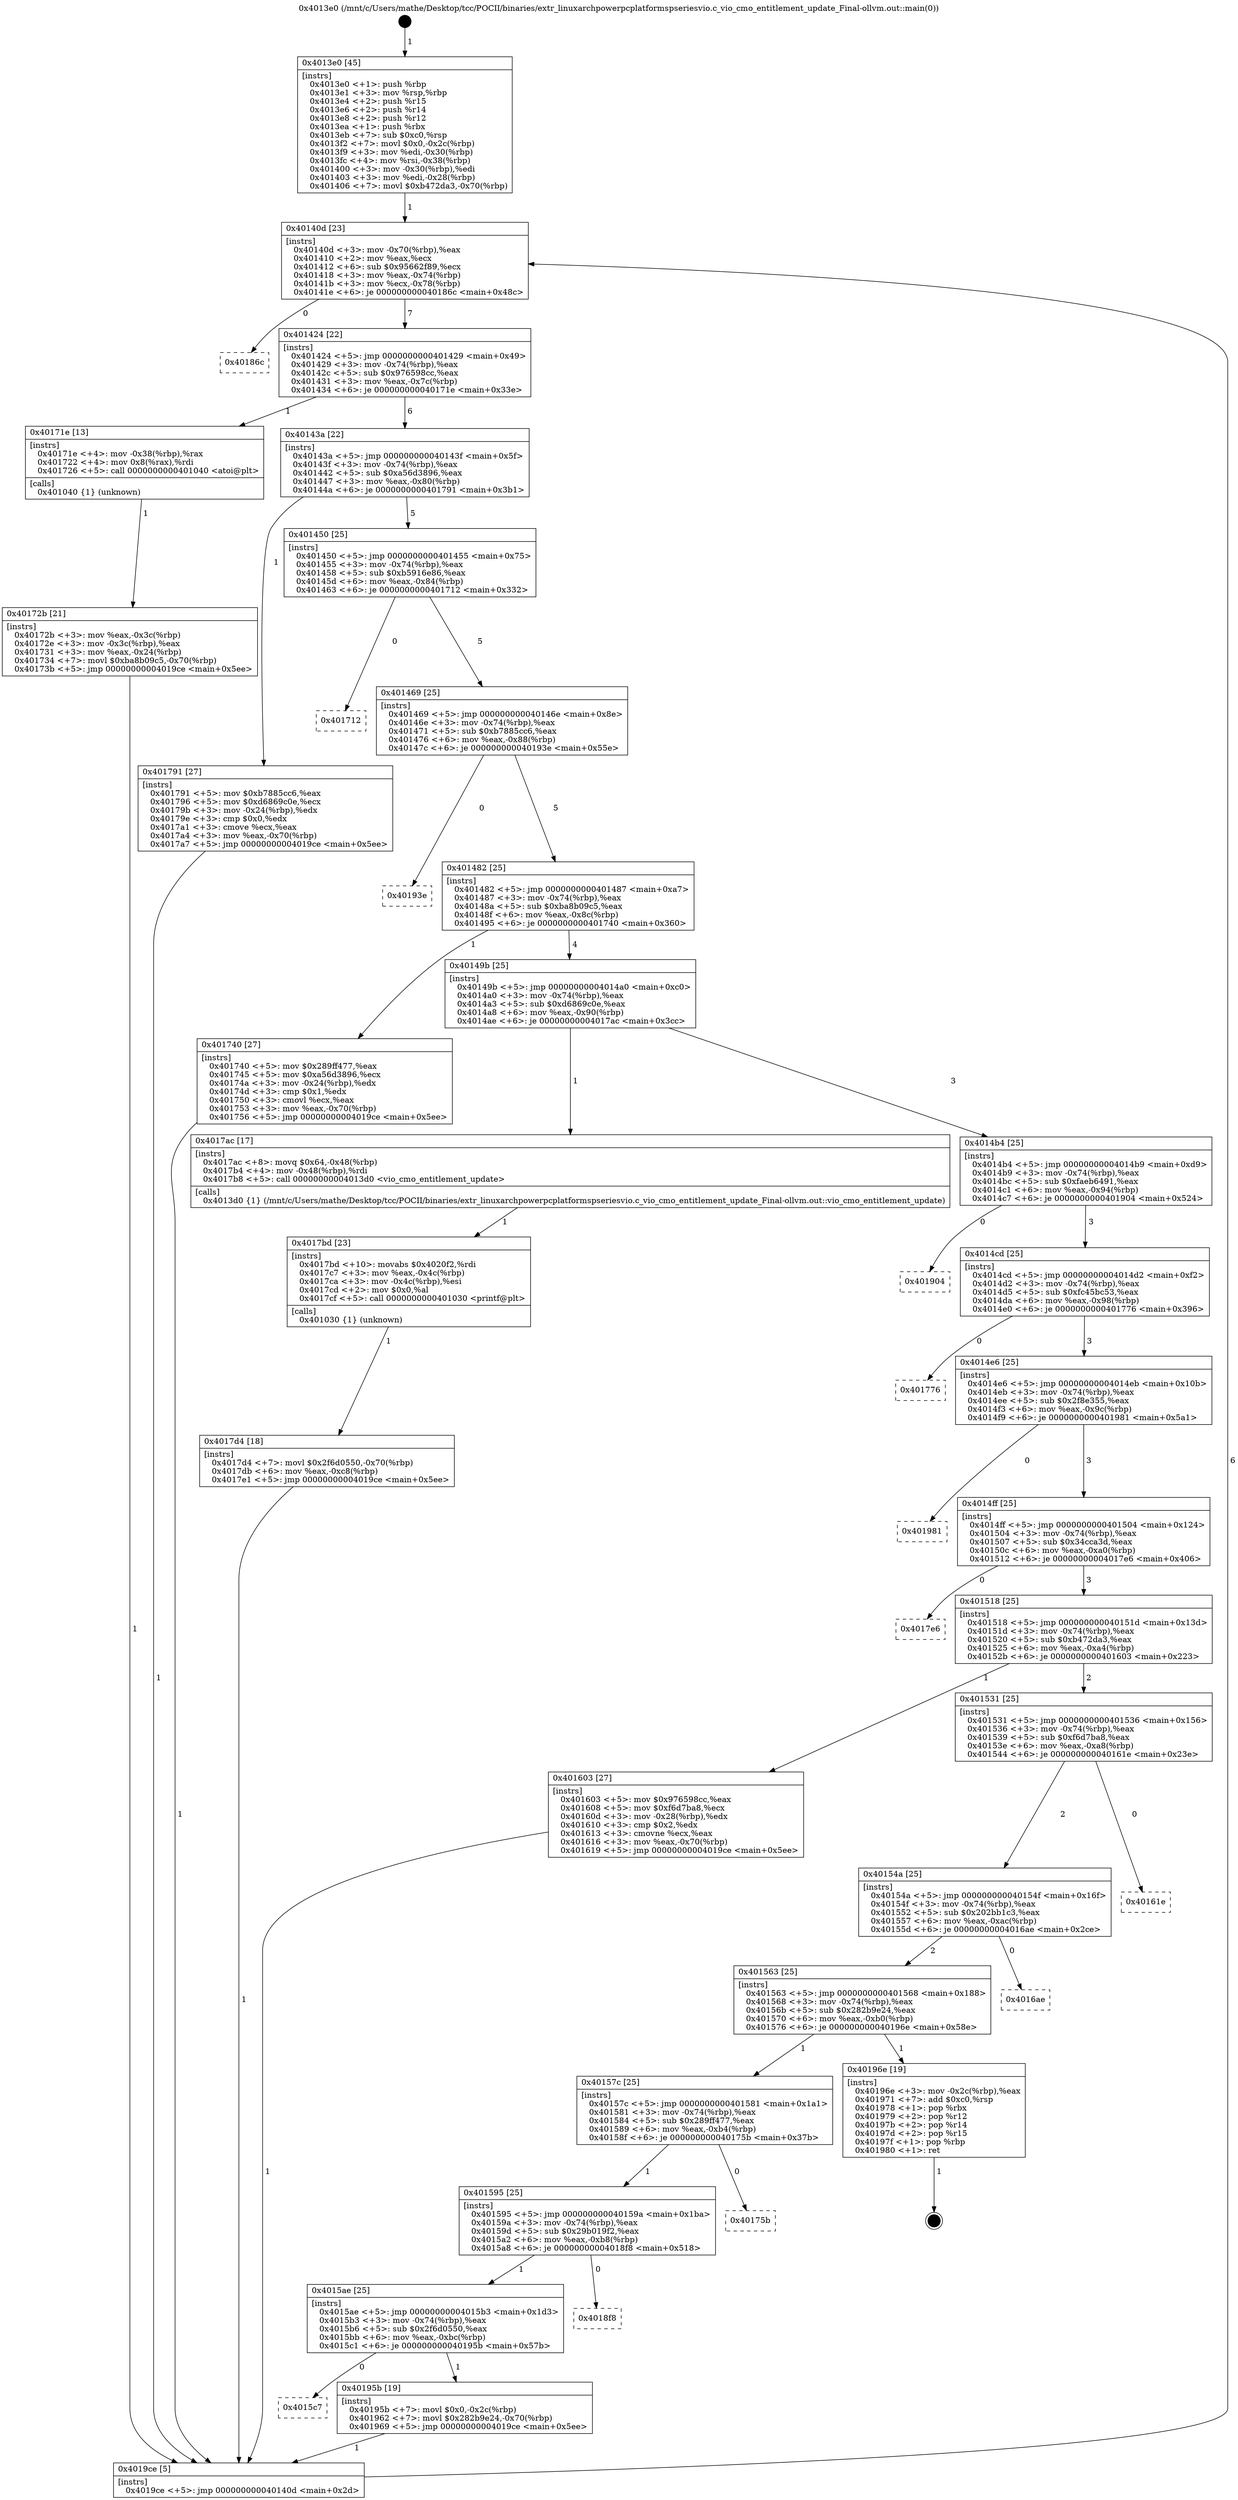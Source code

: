 digraph "0x4013e0" {
  label = "0x4013e0 (/mnt/c/Users/mathe/Desktop/tcc/POCII/binaries/extr_linuxarchpowerpcplatformspseriesvio.c_vio_cmo_entitlement_update_Final-ollvm.out::main(0))"
  labelloc = "t"
  node[shape=record]

  Entry [label="",width=0.3,height=0.3,shape=circle,fillcolor=black,style=filled]
  "0x40140d" [label="{
     0x40140d [23]\l
     | [instrs]\l
     &nbsp;&nbsp;0x40140d \<+3\>: mov -0x70(%rbp),%eax\l
     &nbsp;&nbsp;0x401410 \<+2\>: mov %eax,%ecx\l
     &nbsp;&nbsp;0x401412 \<+6\>: sub $0x95662f89,%ecx\l
     &nbsp;&nbsp;0x401418 \<+3\>: mov %eax,-0x74(%rbp)\l
     &nbsp;&nbsp;0x40141b \<+3\>: mov %ecx,-0x78(%rbp)\l
     &nbsp;&nbsp;0x40141e \<+6\>: je 000000000040186c \<main+0x48c\>\l
  }"]
  "0x40186c" [label="{
     0x40186c\l
  }", style=dashed]
  "0x401424" [label="{
     0x401424 [22]\l
     | [instrs]\l
     &nbsp;&nbsp;0x401424 \<+5\>: jmp 0000000000401429 \<main+0x49\>\l
     &nbsp;&nbsp;0x401429 \<+3\>: mov -0x74(%rbp),%eax\l
     &nbsp;&nbsp;0x40142c \<+5\>: sub $0x976598cc,%eax\l
     &nbsp;&nbsp;0x401431 \<+3\>: mov %eax,-0x7c(%rbp)\l
     &nbsp;&nbsp;0x401434 \<+6\>: je 000000000040171e \<main+0x33e\>\l
  }"]
  Exit [label="",width=0.3,height=0.3,shape=circle,fillcolor=black,style=filled,peripheries=2]
  "0x40171e" [label="{
     0x40171e [13]\l
     | [instrs]\l
     &nbsp;&nbsp;0x40171e \<+4\>: mov -0x38(%rbp),%rax\l
     &nbsp;&nbsp;0x401722 \<+4\>: mov 0x8(%rax),%rdi\l
     &nbsp;&nbsp;0x401726 \<+5\>: call 0000000000401040 \<atoi@plt\>\l
     | [calls]\l
     &nbsp;&nbsp;0x401040 \{1\} (unknown)\l
  }"]
  "0x40143a" [label="{
     0x40143a [22]\l
     | [instrs]\l
     &nbsp;&nbsp;0x40143a \<+5\>: jmp 000000000040143f \<main+0x5f\>\l
     &nbsp;&nbsp;0x40143f \<+3\>: mov -0x74(%rbp),%eax\l
     &nbsp;&nbsp;0x401442 \<+5\>: sub $0xa56d3896,%eax\l
     &nbsp;&nbsp;0x401447 \<+3\>: mov %eax,-0x80(%rbp)\l
     &nbsp;&nbsp;0x40144a \<+6\>: je 0000000000401791 \<main+0x3b1\>\l
  }"]
  "0x4015c7" [label="{
     0x4015c7\l
  }", style=dashed]
  "0x401791" [label="{
     0x401791 [27]\l
     | [instrs]\l
     &nbsp;&nbsp;0x401791 \<+5\>: mov $0xb7885cc6,%eax\l
     &nbsp;&nbsp;0x401796 \<+5\>: mov $0xd6869c0e,%ecx\l
     &nbsp;&nbsp;0x40179b \<+3\>: mov -0x24(%rbp),%edx\l
     &nbsp;&nbsp;0x40179e \<+3\>: cmp $0x0,%edx\l
     &nbsp;&nbsp;0x4017a1 \<+3\>: cmove %ecx,%eax\l
     &nbsp;&nbsp;0x4017a4 \<+3\>: mov %eax,-0x70(%rbp)\l
     &nbsp;&nbsp;0x4017a7 \<+5\>: jmp 00000000004019ce \<main+0x5ee\>\l
  }"]
  "0x401450" [label="{
     0x401450 [25]\l
     | [instrs]\l
     &nbsp;&nbsp;0x401450 \<+5\>: jmp 0000000000401455 \<main+0x75\>\l
     &nbsp;&nbsp;0x401455 \<+3\>: mov -0x74(%rbp),%eax\l
     &nbsp;&nbsp;0x401458 \<+5\>: sub $0xb5916e86,%eax\l
     &nbsp;&nbsp;0x40145d \<+6\>: mov %eax,-0x84(%rbp)\l
     &nbsp;&nbsp;0x401463 \<+6\>: je 0000000000401712 \<main+0x332\>\l
  }"]
  "0x40195b" [label="{
     0x40195b [19]\l
     | [instrs]\l
     &nbsp;&nbsp;0x40195b \<+7\>: movl $0x0,-0x2c(%rbp)\l
     &nbsp;&nbsp;0x401962 \<+7\>: movl $0x282b9e24,-0x70(%rbp)\l
     &nbsp;&nbsp;0x401969 \<+5\>: jmp 00000000004019ce \<main+0x5ee\>\l
  }"]
  "0x401712" [label="{
     0x401712\l
  }", style=dashed]
  "0x401469" [label="{
     0x401469 [25]\l
     | [instrs]\l
     &nbsp;&nbsp;0x401469 \<+5\>: jmp 000000000040146e \<main+0x8e\>\l
     &nbsp;&nbsp;0x40146e \<+3\>: mov -0x74(%rbp),%eax\l
     &nbsp;&nbsp;0x401471 \<+5\>: sub $0xb7885cc6,%eax\l
     &nbsp;&nbsp;0x401476 \<+6\>: mov %eax,-0x88(%rbp)\l
     &nbsp;&nbsp;0x40147c \<+6\>: je 000000000040193e \<main+0x55e\>\l
  }"]
  "0x4015ae" [label="{
     0x4015ae [25]\l
     | [instrs]\l
     &nbsp;&nbsp;0x4015ae \<+5\>: jmp 00000000004015b3 \<main+0x1d3\>\l
     &nbsp;&nbsp;0x4015b3 \<+3\>: mov -0x74(%rbp),%eax\l
     &nbsp;&nbsp;0x4015b6 \<+5\>: sub $0x2f6d0550,%eax\l
     &nbsp;&nbsp;0x4015bb \<+6\>: mov %eax,-0xbc(%rbp)\l
     &nbsp;&nbsp;0x4015c1 \<+6\>: je 000000000040195b \<main+0x57b\>\l
  }"]
  "0x40193e" [label="{
     0x40193e\l
  }", style=dashed]
  "0x401482" [label="{
     0x401482 [25]\l
     | [instrs]\l
     &nbsp;&nbsp;0x401482 \<+5\>: jmp 0000000000401487 \<main+0xa7\>\l
     &nbsp;&nbsp;0x401487 \<+3\>: mov -0x74(%rbp),%eax\l
     &nbsp;&nbsp;0x40148a \<+5\>: sub $0xba8b09c5,%eax\l
     &nbsp;&nbsp;0x40148f \<+6\>: mov %eax,-0x8c(%rbp)\l
     &nbsp;&nbsp;0x401495 \<+6\>: je 0000000000401740 \<main+0x360\>\l
  }"]
  "0x4018f8" [label="{
     0x4018f8\l
  }", style=dashed]
  "0x401740" [label="{
     0x401740 [27]\l
     | [instrs]\l
     &nbsp;&nbsp;0x401740 \<+5\>: mov $0x289ff477,%eax\l
     &nbsp;&nbsp;0x401745 \<+5\>: mov $0xa56d3896,%ecx\l
     &nbsp;&nbsp;0x40174a \<+3\>: mov -0x24(%rbp),%edx\l
     &nbsp;&nbsp;0x40174d \<+3\>: cmp $0x1,%edx\l
     &nbsp;&nbsp;0x401750 \<+3\>: cmovl %ecx,%eax\l
     &nbsp;&nbsp;0x401753 \<+3\>: mov %eax,-0x70(%rbp)\l
     &nbsp;&nbsp;0x401756 \<+5\>: jmp 00000000004019ce \<main+0x5ee\>\l
  }"]
  "0x40149b" [label="{
     0x40149b [25]\l
     | [instrs]\l
     &nbsp;&nbsp;0x40149b \<+5\>: jmp 00000000004014a0 \<main+0xc0\>\l
     &nbsp;&nbsp;0x4014a0 \<+3\>: mov -0x74(%rbp),%eax\l
     &nbsp;&nbsp;0x4014a3 \<+5\>: sub $0xd6869c0e,%eax\l
     &nbsp;&nbsp;0x4014a8 \<+6\>: mov %eax,-0x90(%rbp)\l
     &nbsp;&nbsp;0x4014ae \<+6\>: je 00000000004017ac \<main+0x3cc\>\l
  }"]
  "0x401595" [label="{
     0x401595 [25]\l
     | [instrs]\l
     &nbsp;&nbsp;0x401595 \<+5\>: jmp 000000000040159a \<main+0x1ba\>\l
     &nbsp;&nbsp;0x40159a \<+3\>: mov -0x74(%rbp),%eax\l
     &nbsp;&nbsp;0x40159d \<+5\>: sub $0x29b019f2,%eax\l
     &nbsp;&nbsp;0x4015a2 \<+6\>: mov %eax,-0xb8(%rbp)\l
     &nbsp;&nbsp;0x4015a8 \<+6\>: je 00000000004018f8 \<main+0x518\>\l
  }"]
  "0x4017ac" [label="{
     0x4017ac [17]\l
     | [instrs]\l
     &nbsp;&nbsp;0x4017ac \<+8\>: movq $0x64,-0x48(%rbp)\l
     &nbsp;&nbsp;0x4017b4 \<+4\>: mov -0x48(%rbp),%rdi\l
     &nbsp;&nbsp;0x4017b8 \<+5\>: call 00000000004013d0 \<vio_cmo_entitlement_update\>\l
     | [calls]\l
     &nbsp;&nbsp;0x4013d0 \{1\} (/mnt/c/Users/mathe/Desktop/tcc/POCII/binaries/extr_linuxarchpowerpcplatformspseriesvio.c_vio_cmo_entitlement_update_Final-ollvm.out::vio_cmo_entitlement_update)\l
  }"]
  "0x4014b4" [label="{
     0x4014b4 [25]\l
     | [instrs]\l
     &nbsp;&nbsp;0x4014b4 \<+5\>: jmp 00000000004014b9 \<main+0xd9\>\l
     &nbsp;&nbsp;0x4014b9 \<+3\>: mov -0x74(%rbp),%eax\l
     &nbsp;&nbsp;0x4014bc \<+5\>: sub $0xfaeb6491,%eax\l
     &nbsp;&nbsp;0x4014c1 \<+6\>: mov %eax,-0x94(%rbp)\l
     &nbsp;&nbsp;0x4014c7 \<+6\>: je 0000000000401904 \<main+0x524\>\l
  }"]
  "0x40175b" [label="{
     0x40175b\l
  }", style=dashed]
  "0x401904" [label="{
     0x401904\l
  }", style=dashed]
  "0x4014cd" [label="{
     0x4014cd [25]\l
     | [instrs]\l
     &nbsp;&nbsp;0x4014cd \<+5\>: jmp 00000000004014d2 \<main+0xf2\>\l
     &nbsp;&nbsp;0x4014d2 \<+3\>: mov -0x74(%rbp),%eax\l
     &nbsp;&nbsp;0x4014d5 \<+5\>: sub $0xfc45bc53,%eax\l
     &nbsp;&nbsp;0x4014da \<+6\>: mov %eax,-0x98(%rbp)\l
     &nbsp;&nbsp;0x4014e0 \<+6\>: je 0000000000401776 \<main+0x396\>\l
  }"]
  "0x40157c" [label="{
     0x40157c [25]\l
     | [instrs]\l
     &nbsp;&nbsp;0x40157c \<+5\>: jmp 0000000000401581 \<main+0x1a1\>\l
     &nbsp;&nbsp;0x401581 \<+3\>: mov -0x74(%rbp),%eax\l
     &nbsp;&nbsp;0x401584 \<+5\>: sub $0x289ff477,%eax\l
     &nbsp;&nbsp;0x401589 \<+6\>: mov %eax,-0xb4(%rbp)\l
     &nbsp;&nbsp;0x40158f \<+6\>: je 000000000040175b \<main+0x37b\>\l
  }"]
  "0x401776" [label="{
     0x401776\l
  }", style=dashed]
  "0x4014e6" [label="{
     0x4014e6 [25]\l
     | [instrs]\l
     &nbsp;&nbsp;0x4014e6 \<+5\>: jmp 00000000004014eb \<main+0x10b\>\l
     &nbsp;&nbsp;0x4014eb \<+3\>: mov -0x74(%rbp),%eax\l
     &nbsp;&nbsp;0x4014ee \<+5\>: sub $0x2f8e355,%eax\l
     &nbsp;&nbsp;0x4014f3 \<+6\>: mov %eax,-0x9c(%rbp)\l
     &nbsp;&nbsp;0x4014f9 \<+6\>: je 0000000000401981 \<main+0x5a1\>\l
  }"]
  "0x40196e" [label="{
     0x40196e [19]\l
     | [instrs]\l
     &nbsp;&nbsp;0x40196e \<+3\>: mov -0x2c(%rbp),%eax\l
     &nbsp;&nbsp;0x401971 \<+7\>: add $0xc0,%rsp\l
     &nbsp;&nbsp;0x401978 \<+1\>: pop %rbx\l
     &nbsp;&nbsp;0x401979 \<+2\>: pop %r12\l
     &nbsp;&nbsp;0x40197b \<+2\>: pop %r14\l
     &nbsp;&nbsp;0x40197d \<+2\>: pop %r15\l
     &nbsp;&nbsp;0x40197f \<+1\>: pop %rbp\l
     &nbsp;&nbsp;0x401980 \<+1\>: ret\l
  }"]
  "0x401981" [label="{
     0x401981\l
  }", style=dashed]
  "0x4014ff" [label="{
     0x4014ff [25]\l
     | [instrs]\l
     &nbsp;&nbsp;0x4014ff \<+5\>: jmp 0000000000401504 \<main+0x124\>\l
     &nbsp;&nbsp;0x401504 \<+3\>: mov -0x74(%rbp),%eax\l
     &nbsp;&nbsp;0x401507 \<+5\>: sub $0x34cca3d,%eax\l
     &nbsp;&nbsp;0x40150c \<+6\>: mov %eax,-0xa0(%rbp)\l
     &nbsp;&nbsp;0x401512 \<+6\>: je 00000000004017e6 \<main+0x406\>\l
  }"]
  "0x401563" [label="{
     0x401563 [25]\l
     | [instrs]\l
     &nbsp;&nbsp;0x401563 \<+5\>: jmp 0000000000401568 \<main+0x188\>\l
     &nbsp;&nbsp;0x401568 \<+3\>: mov -0x74(%rbp),%eax\l
     &nbsp;&nbsp;0x40156b \<+5\>: sub $0x282b9e24,%eax\l
     &nbsp;&nbsp;0x401570 \<+6\>: mov %eax,-0xb0(%rbp)\l
     &nbsp;&nbsp;0x401576 \<+6\>: je 000000000040196e \<main+0x58e\>\l
  }"]
  "0x4017e6" [label="{
     0x4017e6\l
  }", style=dashed]
  "0x401518" [label="{
     0x401518 [25]\l
     | [instrs]\l
     &nbsp;&nbsp;0x401518 \<+5\>: jmp 000000000040151d \<main+0x13d\>\l
     &nbsp;&nbsp;0x40151d \<+3\>: mov -0x74(%rbp),%eax\l
     &nbsp;&nbsp;0x401520 \<+5\>: sub $0xb472da3,%eax\l
     &nbsp;&nbsp;0x401525 \<+6\>: mov %eax,-0xa4(%rbp)\l
     &nbsp;&nbsp;0x40152b \<+6\>: je 0000000000401603 \<main+0x223\>\l
  }"]
  "0x4016ae" [label="{
     0x4016ae\l
  }", style=dashed]
  "0x401603" [label="{
     0x401603 [27]\l
     | [instrs]\l
     &nbsp;&nbsp;0x401603 \<+5\>: mov $0x976598cc,%eax\l
     &nbsp;&nbsp;0x401608 \<+5\>: mov $0xf6d7ba8,%ecx\l
     &nbsp;&nbsp;0x40160d \<+3\>: mov -0x28(%rbp),%edx\l
     &nbsp;&nbsp;0x401610 \<+3\>: cmp $0x2,%edx\l
     &nbsp;&nbsp;0x401613 \<+3\>: cmovne %ecx,%eax\l
     &nbsp;&nbsp;0x401616 \<+3\>: mov %eax,-0x70(%rbp)\l
     &nbsp;&nbsp;0x401619 \<+5\>: jmp 00000000004019ce \<main+0x5ee\>\l
  }"]
  "0x401531" [label="{
     0x401531 [25]\l
     | [instrs]\l
     &nbsp;&nbsp;0x401531 \<+5\>: jmp 0000000000401536 \<main+0x156\>\l
     &nbsp;&nbsp;0x401536 \<+3\>: mov -0x74(%rbp),%eax\l
     &nbsp;&nbsp;0x401539 \<+5\>: sub $0xf6d7ba8,%eax\l
     &nbsp;&nbsp;0x40153e \<+6\>: mov %eax,-0xa8(%rbp)\l
     &nbsp;&nbsp;0x401544 \<+6\>: je 000000000040161e \<main+0x23e\>\l
  }"]
  "0x4019ce" [label="{
     0x4019ce [5]\l
     | [instrs]\l
     &nbsp;&nbsp;0x4019ce \<+5\>: jmp 000000000040140d \<main+0x2d\>\l
  }"]
  "0x4013e0" [label="{
     0x4013e0 [45]\l
     | [instrs]\l
     &nbsp;&nbsp;0x4013e0 \<+1\>: push %rbp\l
     &nbsp;&nbsp;0x4013e1 \<+3\>: mov %rsp,%rbp\l
     &nbsp;&nbsp;0x4013e4 \<+2\>: push %r15\l
     &nbsp;&nbsp;0x4013e6 \<+2\>: push %r14\l
     &nbsp;&nbsp;0x4013e8 \<+2\>: push %r12\l
     &nbsp;&nbsp;0x4013ea \<+1\>: push %rbx\l
     &nbsp;&nbsp;0x4013eb \<+7\>: sub $0xc0,%rsp\l
     &nbsp;&nbsp;0x4013f2 \<+7\>: movl $0x0,-0x2c(%rbp)\l
     &nbsp;&nbsp;0x4013f9 \<+3\>: mov %edi,-0x30(%rbp)\l
     &nbsp;&nbsp;0x4013fc \<+4\>: mov %rsi,-0x38(%rbp)\l
     &nbsp;&nbsp;0x401400 \<+3\>: mov -0x30(%rbp),%edi\l
     &nbsp;&nbsp;0x401403 \<+3\>: mov %edi,-0x28(%rbp)\l
     &nbsp;&nbsp;0x401406 \<+7\>: movl $0xb472da3,-0x70(%rbp)\l
  }"]
  "0x40172b" [label="{
     0x40172b [21]\l
     | [instrs]\l
     &nbsp;&nbsp;0x40172b \<+3\>: mov %eax,-0x3c(%rbp)\l
     &nbsp;&nbsp;0x40172e \<+3\>: mov -0x3c(%rbp),%eax\l
     &nbsp;&nbsp;0x401731 \<+3\>: mov %eax,-0x24(%rbp)\l
     &nbsp;&nbsp;0x401734 \<+7\>: movl $0xba8b09c5,-0x70(%rbp)\l
     &nbsp;&nbsp;0x40173b \<+5\>: jmp 00000000004019ce \<main+0x5ee\>\l
  }"]
  "0x4017bd" [label="{
     0x4017bd [23]\l
     | [instrs]\l
     &nbsp;&nbsp;0x4017bd \<+10\>: movabs $0x4020f2,%rdi\l
     &nbsp;&nbsp;0x4017c7 \<+3\>: mov %eax,-0x4c(%rbp)\l
     &nbsp;&nbsp;0x4017ca \<+3\>: mov -0x4c(%rbp),%esi\l
     &nbsp;&nbsp;0x4017cd \<+2\>: mov $0x0,%al\l
     &nbsp;&nbsp;0x4017cf \<+5\>: call 0000000000401030 \<printf@plt\>\l
     | [calls]\l
     &nbsp;&nbsp;0x401030 \{1\} (unknown)\l
  }"]
  "0x4017d4" [label="{
     0x4017d4 [18]\l
     | [instrs]\l
     &nbsp;&nbsp;0x4017d4 \<+7\>: movl $0x2f6d0550,-0x70(%rbp)\l
     &nbsp;&nbsp;0x4017db \<+6\>: mov %eax,-0xc8(%rbp)\l
     &nbsp;&nbsp;0x4017e1 \<+5\>: jmp 00000000004019ce \<main+0x5ee\>\l
  }"]
  "0x40154a" [label="{
     0x40154a [25]\l
     | [instrs]\l
     &nbsp;&nbsp;0x40154a \<+5\>: jmp 000000000040154f \<main+0x16f\>\l
     &nbsp;&nbsp;0x40154f \<+3\>: mov -0x74(%rbp),%eax\l
     &nbsp;&nbsp;0x401552 \<+5\>: sub $0x202bb1c3,%eax\l
     &nbsp;&nbsp;0x401557 \<+6\>: mov %eax,-0xac(%rbp)\l
     &nbsp;&nbsp;0x40155d \<+6\>: je 00000000004016ae \<main+0x2ce\>\l
  }"]
  "0x40161e" [label="{
     0x40161e\l
  }", style=dashed]
  Entry -> "0x4013e0" [label=" 1"]
  "0x40140d" -> "0x40186c" [label=" 0"]
  "0x40140d" -> "0x401424" [label=" 7"]
  "0x40196e" -> Exit [label=" 1"]
  "0x401424" -> "0x40171e" [label=" 1"]
  "0x401424" -> "0x40143a" [label=" 6"]
  "0x40195b" -> "0x4019ce" [label=" 1"]
  "0x40143a" -> "0x401791" [label=" 1"]
  "0x40143a" -> "0x401450" [label=" 5"]
  "0x4015ae" -> "0x4015c7" [label=" 0"]
  "0x401450" -> "0x401712" [label=" 0"]
  "0x401450" -> "0x401469" [label=" 5"]
  "0x4015ae" -> "0x40195b" [label=" 1"]
  "0x401469" -> "0x40193e" [label=" 0"]
  "0x401469" -> "0x401482" [label=" 5"]
  "0x401595" -> "0x4015ae" [label=" 1"]
  "0x401482" -> "0x401740" [label=" 1"]
  "0x401482" -> "0x40149b" [label=" 4"]
  "0x401595" -> "0x4018f8" [label=" 0"]
  "0x40149b" -> "0x4017ac" [label=" 1"]
  "0x40149b" -> "0x4014b4" [label=" 3"]
  "0x40157c" -> "0x401595" [label=" 1"]
  "0x4014b4" -> "0x401904" [label=" 0"]
  "0x4014b4" -> "0x4014cd" [label=" 3"]
  "0x40157c" -> "0x40175b" [label=" 0"]
  "0x4014cd" -> "0x401776" [label=" 0"]
  "0x4014cd" -> "0x4014e6" [label=" 3"]
  "0x401563" -> "0x40157c" [label=" 1"]
  "0x4014e6" -> "0x401981" [label=" 0"]
  "0x4014e6" -> "0x4014ff" [label=" 3"]
  "0x401563" -> "0x40196e" [label=" 1"]
  "0x4014ff" -> "0x4017e6" [label=" 0"]
  "0x4014ff" -> "0x401518" [label=" 3"]
  "0x40154a" -> "0x401563" [label=" 2"]
  "0x401518" -> "0x401603" [label=" 1"]
  "0x401518" -> "0x401531" [label=" 2"]
  "0x401603" -> "0x4019ce" [label=" 1"]
  "0x4013e0" -> "0x40140d" [label=" 1"]
  "0x4019ce" -> "0x40140d" [label=" 6"]
  "0x40171e" -> "0x40172b" [label=" 1"]
  "0x40172b" -> "0x4019ce" [label=" 1"]
  "0x401740" -> "0x4019ce" [label=" 1"]
  "0x401791" -> "0x4019ce" [label=" 1"]
  "0x4017ac" -> "0x4017bd" [label=" 1"]
  "0x4017bd" -> "0x4017d4" [label=" 1"]
  "0x4017d4" -> "0x4019ce" [label=" 1"]
  "0x40154a" -> "0x4016ae" [label=" 0"]
  "0x401531" -> "0x40161e" [label=" 0"]
  "0x401531" -> "0x40154a" [label=" 2"]
}
